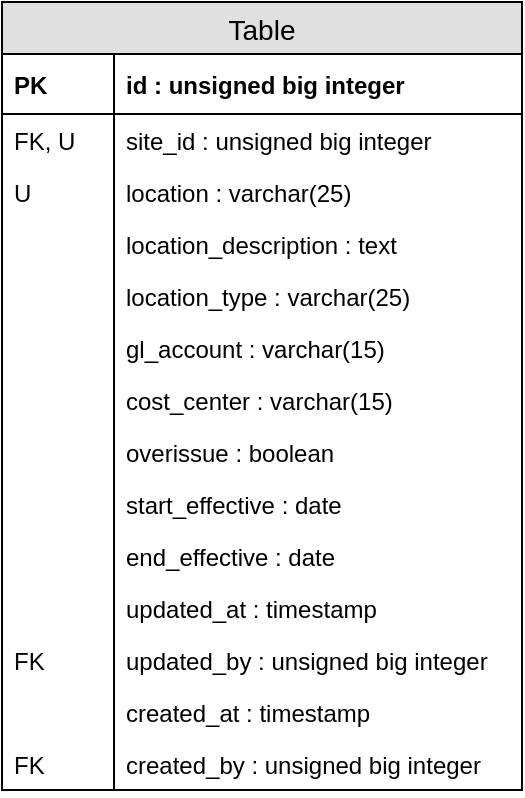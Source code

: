 <mxfile pages="1" version="11.2.3" type="github"><diagram name="Page-1" id="e56a1550-8fbb-45ad-956c-1786394a9013"><mxGraphModel dx="522" dy="449" grid="1" gridSize="10" guides="1" tooltips="1" connect="1" arrows="1" fold="1" page="1" pageScale="1" pageWidth="1100" pageHeight="850" background="#ffffff" math="0" shadow="0"><root><mxCell id="0"/><mxCell id="1" parent="0"/><mxCell id="6ChoQouHFW53AfwpZ2my-41" value="Table" style="swimlane;fontStyle=0;childLayout=stackLayout;horizontal=1;startSize=26;fillColor=#e0e0e0;horizontalStack=0;resizeParent=1;resizeParentMax=0;resizeLast=0;collapsible=1;marginBottom=0;swimlaneFillColor=#ffffff;align=center;fontSize=14;connectable=1;" vertex="1" parent="1"><mxGeometry x="90" y="80" width="260" height="394" as="geometry"/></mxCell><mxCell id="6ChoQouHFW53AfwpZ2my-44" value="id : unsigned big integer" style="shape=partialRectangle;top=0;left=0;right=0;bottom=1;align=left;verticalAlign=middle;fillColor=none;spacingLeft=60;spacingRight=4;overflow=hidden;rotatable=0;points=[[0,0.5],[1,0.5]];portConstraint=eastwest;dropTarget=0;fontStyle=1;fontSize=12;" vertex="1" parent="6ChoQouHFW53AfwpZ2my-41"><mxGeometry y="26" width="260" height="30" as="geometry"/></mxCell><mxCell id="6ChoQouHFW53AfwpZ2my-45" value="PK" style="shape=partialRectangle;fontStyle=1;top=0;left=0;bottom=0;fillColor=none;align=left;verticalAlign=middle;spacingLeft=4;spacingRight=4;overflow=hidden;rotatable=0;points=[];portConstraint=eastwest;part=1;fontSize=12;" vertex="1" connectable="0" parent="6ChoQouHFW53AfwpZ2my-44"><mxGeometry width="56" height="30" as="geometry"/></mxCell><mxCell id="6ChoQouHFW53AfwpZ2my-46" value="site_id : unsigned big integer" style="shape=partialRectangle;top=0;left=0;right=0;bottom=0;align=left;verticalAlign=top;fillColor=none;spacingLeft=60;spacingRight=4;overflow=hidden;rotatable=0;points=[[0,0.5],[1,0.5]];portConstraint=eastwest;dropTarget=0;fontSize=12;" vertex="1" parent="6ChoQouHFW53AfwpZ2my-41"><mxGeometry y="56" width="260" height="26" as="geometry"/></mxCell><mxCell id="6ChoQouHFW53AfwpZ2my-47" value="FK, U" style="shape=partialRectangle;top=0;left=0;bottom=0;fillColor=none;align=left;verticalAlign=top;spacingLeft=4;spacingRight=4;overflow=hidden;rotatable=0;points=[];portConstraint=eastwest;part=1;fontSize=12;" vertex="1" connectable="0" parent="6ChoQouHFW53AfwpZ2my-46"><mxGeometry width="56" height="26" as="geometry"/></mxCell><mxCell id="6ChoQouHFW53AfwpZ2my-55" value="location : varchar(25)" style="shape=partialRectangle;top=0;left=0;right=0;bottom=0;align=left;verticalAlign=top;fillColor=none;spacingLeft=60;spacingRight=4;overflow=hidden;rotatable=0;points=[[0,0.5],[1,0.5]];portConstraint=eastwest;dropTarget=0;fontSize=12;" vertex="1" parent="6ChoQouHFW53AfwpZ2my-41"><mxGeometry y="82" width="260" height="26" as="geometry"/></mxCell><mxCell id="6ChoQouHFW53AfwpZ2my-56" value="U" style="shape=partialRectangle;top=0;left=0;bottom=0;fillColor=none;align=left;verticalAlign=top;spacingLeft=4;spacingRight=4;overflow=hidden;rotatable=0;points=[];portConstraint=eastwest;part=1;fontSize=12;" vertex="1" connectable="0" parent="6ChoQouHFW53AfwpZ2my-55"><mxGeometry width="56" height="26" as="geometry"/></mxCell><mxCell id="6ChoQouHFW53AfwpZ2my-57" value="location_description : text" style="shape=partialRectangle;top=0;left=0;right=0;bottom=0;align=left;verticalAlign=top;fillColor=none;spacingLeft=60;spacingRight=4;overflow=hidden;rotatable=0;points=[[0,0.5],[1,0.5]];portConstraint=eastwest;dropTarget=0;fontSize=12;" vertex="1" parent="6ChoQouHFW53AfwpZ2my-41"><mxGeometry y="108" width="260" height="26" as="geometry"/></mxCell><mxCell id="6ChoQouHFW53AfwpZ2my-58" value="" style="shape=partialRectangle;top=0;left=0;bottom=0;fillColor=none;align=left;verticalAlign=top;spacingLeft=4;spacingRight=4;overflow=hidden;rotatable=0;points=[];portConstraint=eastwest;part=1;fontSize=12;" vertex="1" connectable="0" parent="6ChoQouHFW53AfwpZ2my-57"><mxGeometry width="56" height="26" as="geometry"/></mxCell><mxCell id="6ChoQouHFW53AfwpZ2my-59" value="location_type : varchar(25)" style="shape=partialRectangle;top=0;left=0;right=0;bottom=0;align=left;verticalAlign=top;fillColor=none;spacingLeft=60;spacingRight=4;overflow=hidden;rotatable=0;points=[[0,0.5],[1,0.5]];portConstraint=eastwest;dropTarget=0;fontSize=12;" vertex="1" parent="6ChoQouHFW53AfwpZ2my-41"><mxGeometry y="134" width="260" height="26" as="geometry"/></mxCell><mxCell id="6ChoQouHFW53AfwpZ2my-60" value="" style="shape=partialRectangle;top=0;left=0;bottom=0;fillColor=none;align=left;verticalAlign=top;spacingLeft=4;spacingRight=4;overflow=hidden;rotatable=0;points=[];portConstraint=eastwest;part=1;fontSize=12;" vertex="1" connectable="0" parent="6ChoQouHFW53AfwpZ2my-59"><mxGeometry width="56" height="26" as="geometry"/></mxCell><mxCell id="6ChoQouHFW53AfwpZ2my-61" value="gl_account : varchar(15)" style="shape=partialRectangle;top=0;left=0;right=0;bottom=0;align=left;verticalAlign=top;fillColor=none;spacingLeft=60;spacingRight=4;overflow=hidden;rotatable=0;points=[[0,0.5],[1,0.5]];portConstraint=eastwest;dropTarget=0;fontSize=12;" vertex="1" parent="6ChoQouHFW53AfwpZ2my-41"><mxGeometry y="160" width="260" height="26" as="geometry"/></mxCell><mxCell id="6ChoQouHFW53AfwpZ2my-62" value="" style="shape=partialRectangle;top=0;left=0;bottom=0;fillColor=none;align=left;verticalAlign=top;spacingLeft=4;spacingRight=4;overflow=hidden;rotatable=0;points=[];portConstraint=eastwest;part=1;fontSize=12;" vertex="1" connectable="0" parent="6ChoQouHFW53AfwpZ2my-61"><mxGeometry width="56" height="26" as="geometry"/></mxCell><mxCell id="6ChoQouHFW53AfwpZ2my-63" value="cost_center : varchar(15)" style="shape=partialRectangle;top=0;left=0;right=0;bottom=0;align=left;verticalAlign=top;fillColor=none;spacingLeft=60;spacingRight=4;overflow=hidden;rotatable=0;points=[[0,0.5],[1,0.5]];portConstraint=eastwest;dropTarget=0;fontSize=12;" vertex="1" parent="6ChoQouHFW53AfwpZ2my-41"><mxGeometry y="186" width="260" height="26" as="geometry"/></mxCell><mxCell id="6ChoQouHFW53AfwpZ2my-64" value="" style="shape=partialRectangle;top=0;left=0;bottom=0;fillColor=none;align=left;verticalAlign=top;spacingLeft=4;spacingRight=4;overflow=hidden;rotatable=0;points=[];portConstraint=eastwest;part=1;fontSize=12;" vertex="1" connectable="0" parent="6ChoQouHFW53AfwpZ2my-63"><mxGeometry width="56" height="26" as="geometry"/></mxCell><mxCell id="6ChoQouHFW53AfwpZ2my-65" value="overissue : boolean" style="shape=partialRectangle;top=0;left=0;right=0;bottom=0;align=left;verticalAlign=top;fillColor=none;spacingLeft=60;spacingRight=4;overflow=hidden;rotatable=0;points=[[0,0.5],[1,0.5]];portConstraint=eastwest;dropTarget=0;fontSize=12;" vertex="1" parent="6ChoQouHFW53AfwpZ2my-41"><mxGeometry y="212" width="260" height="26" as="geometry"/></mxCell><mxCell id="6ChoQouHFW53AfwpZ2my-66" value="" style="shape=partialRectangle;top=0;left=0;bottom=0;fillColor=none;align=left;verticalAlign=top;spacingLeft=4;spacingRight=4;overflow=hidden;rotatable=0;points=[];portConstraint=eastwest;part=1;fontSize=12;" vertex="1" connectable="0" parent="6ChoQouHFW53AfwpZ2my-65"><mxGeometry width="56" height="26" as="geometry"/></mxCell><mxCell id="6ChoQouHFW53AfwpZ2my-69" value="start_effective : date" style="shape=partialRectangle;top=0;left=0;right=0;bottom=0;align=left;verticalAlign=top;fillColor=none;spacingLeft=60;spacingRight=4;overflow=hidden;rotatable=0;points=[[0,0.5],[1,0.5]];portConstraint=eastwest;dropTarget=0;fontSize=12;" vertex="1" parent="6ChoQouHFW53AfwpZ2my-41"><mxGeometry y="238" width="260" height="26" as="geometry"/></mxCell><mxCell id="6ChoQouHFW53AfwpZ2my-70" value="" style="shape=partialRectangle;top=0;left=0;bottom=0;fillColor=none;align=left;verticalAlign=top;spacingLeft=4;spacingRight=4;overflow=hidden;rotatable=0;points=[];portConstraint=eastwest;part=1;fontSize=12;" vertex="1" connectable="0" parent="6ChoQouHFW53AfwpZ2my-69"><mxGeometry width="56" height="26" as="geometry"/></mxCell><mxCell id="6ChoQouHFW53AfwpZ2my-71" value="end_effective : date" style="shape=partialRectangle;top=0;left=0;right=0;bottom=0;align=left;verticalAlign=top;fillColor=none;spacingLeft=60;spacingRight=4;overflow=hidden;rotatable=0;points=[[0,0.5],[1,0.5]];portConstraint=eastwest;dropTarget=0;fontSize=12;" vertex="1" parent="6ChoQouHFW53AfwpZ2my-41"><mxGeometry y="264" width="260" height="26" as="geometry"/></mxCell><mxCell id="6ChoQouHFW53AfwpZ2my-72" value="" style="shape=partialRectangle;top=0;left=0;bottom=0;fillColor=none;align=left;verticalAlign=top;spacingLeft=4;spacingRight=4;overflow=hidden;rotatable=0;points=[];portConstraint=eastwest;part=1;fontSize=12;" vertex="1" connectable="0" parent="6ChoQouHFW53AfwpZ2my-71"><mxGeometry width="56" height="26" as="geometry"/></mxCell><mxCell id="6ChoQouHFW53AfwpZ2my-77" value="updated_at : timestamp" style="shape=partialRectangle;top=0;left=0;right=0;bottom=0;align=left;verticalAlign=top;fillColor=none;spacingLeft=60;spacingRight=4;overflow=hidden;rotatable=0;points=[[0,0.5],[1,0.5]];portConstraint=eastwest;dropTarget=0;fontSize=12;" vertex="1" parent="6ChoQouHFW53AfwpZ2my-41"><mxGeometry y="290" width="260" height="26" as="geometry"/></mxCell><mxCell id="6ChoQouHFW53AfwpZ2my-78" value="" style="shape=partialRectangle;top=0;left=0;bottom=0;fillColor=none;align=left;verticalAlign=top;spacingLeft=4;spacingRight=4;overflow=hidden;rotatable=0;points=[];portConstraint=eastwest;part=1;fontSize=12;" vertex="1" connectable="0" parent="6ChoQouHFW53AfwpZ2my-77"><mxGeometry width="56" height="26" as="geometry"/></mxCell><mxCell id="6ChoQouHFW53AfwpZ2my-79" value="updated_by : unsigned big integer" style="shape=partialRectangle;top=0;left=0;right=0;bottom=0;align=left;verticalAlign=top;fillColor=none;spacingLeft=60;spacingRight=4;overflow=hidden;rotatable=0;points=[[0,0.5],[1,0.5]];portConstraint=eastwest;dropTarget=0;fontSize=12;" vertex="1" parent="6ChoQouHFW53AfwpZ2my-41"><mxGeometry y="316" width="260" height="26" as="geometry"/></mxCell><mxCell id="6ChoQouHFW53AfwpZ2my-80" value="FK" style="shape=partialRectangle;top=0;left=0;bottom=0;fillColor=none;align=left;verticalAlign=top;spacingLeft=4;spacingRight=4;overflow=hidden;rotatable=0;points=[];portConstraint=eastwest;part=1;fontSize=12;" vertex="1" connectable="0" parent="6ChoQouHFW53AfwpZ2my-79"><mxGeometry width="56" height="26" as="geometry"/></mxCell><mxCell id="6ChoQouHFW53AfwpZ2my-73" value="created_at : timestamp" style="shape=partialRectangle;top=0;left=0;right=0;bottom=0;align=left;verticalAlign=top;fillColor=none;spacingLeft=60;spacingRight=4;overflow=hidden;rotatable=0;points=[[0,0.5],[1,0.5]];portConstraint=eastwest;dropTarget=0;fontSize=12;" vertex="1" parent="6ChoQouHFW53AfwpZ2my-41"><mxGeometry y="342" width="260" height="26" as="geometry"/></mxCell><mxCell id="6ChoQouHFW53AfwpZ2my-74" value="" style="shape=partialRectangle;top=0;left=0;bottom=0;fillColor=none;align=left;verticalAlign=top;spacingLeft=4;spacingRight=4;overflow=hidden;rotatable=0;points=[];portConstraint=eastwest;part=1;fontSize=12;" vertex="1" connectable="0" parent="6ChoQouHFW53AfwpZ2my-73"><mxGeometry width="56" height="26" as="geometry"/></mxCell><mxCell id="6ChoQouHFW53AfwpZ2my-75" value="created_by : unsigned big integer" style="shape=partialRectangle;top=0;left=0;right=0;bottom=0;align=left;verticalAlign=top;fillColor=none;spacingLeft=60;spacingRight=4;overflow=hidden;rotatable=0;points=[[0,0.5],[1,0.5]];portConstraint=eastwest;dropTarget=0;fontSize=12;" vertex="1" parent="6ChoQouHFW53AfwpZ2my-41"><mxGeometry y="368" width="260" height="26" as="geometry"/></mxCell><mxCell id="6ChoQouHFW53AfwpZ2my-76" value="FK" style="shape=partialRectangle;top=0;left=0;bottom=0;fillColor=none;align=left;verticalAlign=top;spacingLeft=4;spacingRight=4;overflow=hidden;rotatable=0;points=[];portConstraint=eastwest;part=1;fontSize=12;" vertex="1" connectable="0" parent="6ChoQouHFW53AfwpZ2my-75"><mxGeometry width="56" height="26" as="geometry"/></mxCell></root></mxGraphModel></diagram></mxfile>